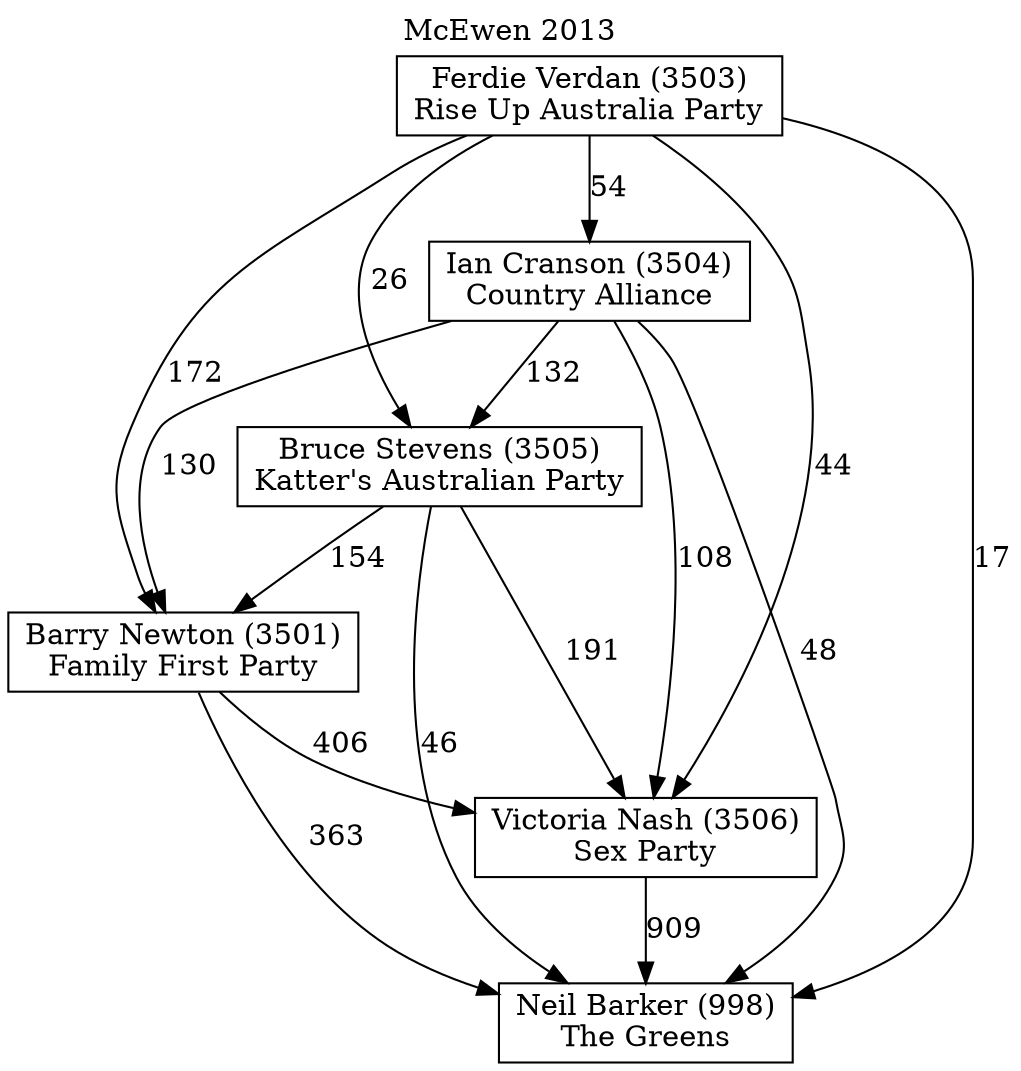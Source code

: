 // House preference flow
digraph "Neil Barker (998)_McEwen_2013" {
	graph [label="McEwen 2013" labelloc=t mclimit=10]
	node [shape=box]
	"Barry Newton (3501)" [label="Barry Newton (3501)
Family First Party"]
	"Bruce Stevens (3505)" [label="Bruce Stevens (3505)
Katter's Australian Party"]
	"Ferdie Verdan (3503)" [label="Ferdie Verdan (3503)
Rise Up Australia Party"]
	"Ian Cranson (3504)" [label="Ian Cranson (3504)
Country Alliance"]
	"Neil Barker (998)" [label="Neil Barker (998)
The Greens"]
	"Victoria Nash (3506)" [label="Victoria Nash (3506)
Sex Party"]
	"Barry Newton (3501)" -> "Neil Barker (998)" [label=363]
	"Barry Newton (3501)" -> "Victoria Nash (3506)" [label=406]
	"Bruce Stevens (3505)" -> "Barry Newton (3501)" [label=154]
	"Bruce Stevens (3505)" -> "Neil Barker (998)" [label=46]
	"Bruce Stevens (3505)" -> "Victoria Nash (3506)" [label=191]
	"Ferdie Verdan (3503)" -> "Barry Newton (3501)" [label=172]
	"Ferdie Verdan (3503)" -> "Bruce Stevens (3505)" [label=26]
	"Ferdie Verdan (3503)" -> "Ian Cranson (3504)" [label=54]
	"Ferdie Verdan (3503)" -> "Neil Barker (998)" [label=17]
	"Ferdie Verdan (3503)" -> "Victoria Nash (3506)" [label=44]
	"Ian Cranson (3504)" -> "Barry Newton (3501)" [label=130]
	"Ian Cranson (3504)" -> "Bruce Stevens (3505)" [label=132]
	"Ian Cranson (3504)" -> "Neil Barker (998)" [label=48]
	"Ian Cranson (3504)" -> "Victoria Nash (3506)" [label=108]
	"Victoria Nash (3506)" -> "Neil Barker (998)" [label=909]
}
